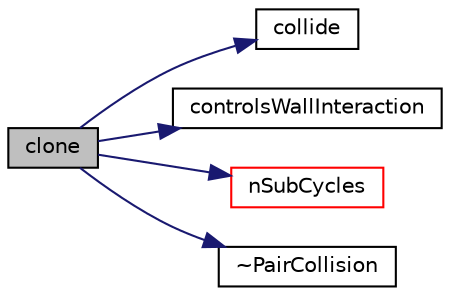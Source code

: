 digraph "clone"
{
  bgcolor="transparent";
  edge [fontname="Helvetica",fontsize="10",labelfontname="Helvetica",labelfontsize="10"];
  node [fontname="Helvetica",fontsize="10",shape=record];
  rankdir="LR";
  Node1 [label="clone",height=0.2,width=0.4,color="black", fillcolor="grey75", style="filled", fontcolor="black"];
  Node1 -> Node2 [color="midnightblue",fontsize="10",style="solid",fontname="Helvetica"];
  Node2 [label="collide",height=0.2,width=0.4,color="black",URL="$a01761.html#adbe6469c335fe4cf28a77e3106773643"];
  Node1 -> Node3 [color="midnightblue",fontsize="10",style="solid",fontname="Helvetica"];
  Node3 [label="controlsWallInteraction",height=0.2,width=0.4,color="black",URL="$a01761.html#ac390bda2e0e7b977e11809baabc52a93",tooltip="Indicates whether model determines wall collisions or not,. "];
  Node1 -> Node4 [color="midnightblue",fontsize="10",style="solid",fontname="Helvetica"];
  Node4 [label="nSubCycles",height=0.2,width=0.4,color="red",URL="$a01761.html#ad472bb1484a660e7b7a9194a973e62ba",tooltip="Return the number of times to subcycle the current. "];
  Node1 -> Node5 [color="midnightblue",fontsize="10",style="solid",fontname="Helvetica"];
  Node5 [label="~PairCollision",height=0.2,width=0.4,color="black",URL="$a01761.html#a9d9218e0e6f404b3699bd3bef33fcc60",tooltip="Destructor. "];
}
